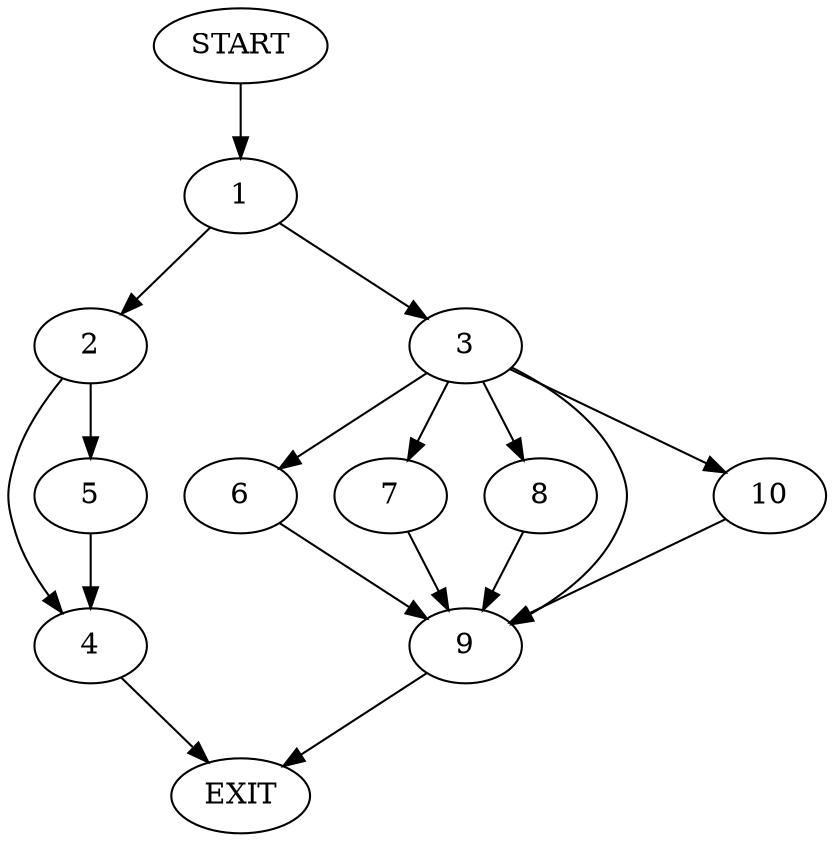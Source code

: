 digraph {
0 [label="START"]
11 [label="EXIT"]
0 -> 1
1 -> 2
1 -> 3
2 -> 4
2 -> 5
3 -> 6
3 -> 7
3 -> 8
3 -> 9
3 -> 10
4 -> 11
5 -> 4
6 -> 9
8 -> 9
7 -> 9
9 -> 11
10 -> 9
}
